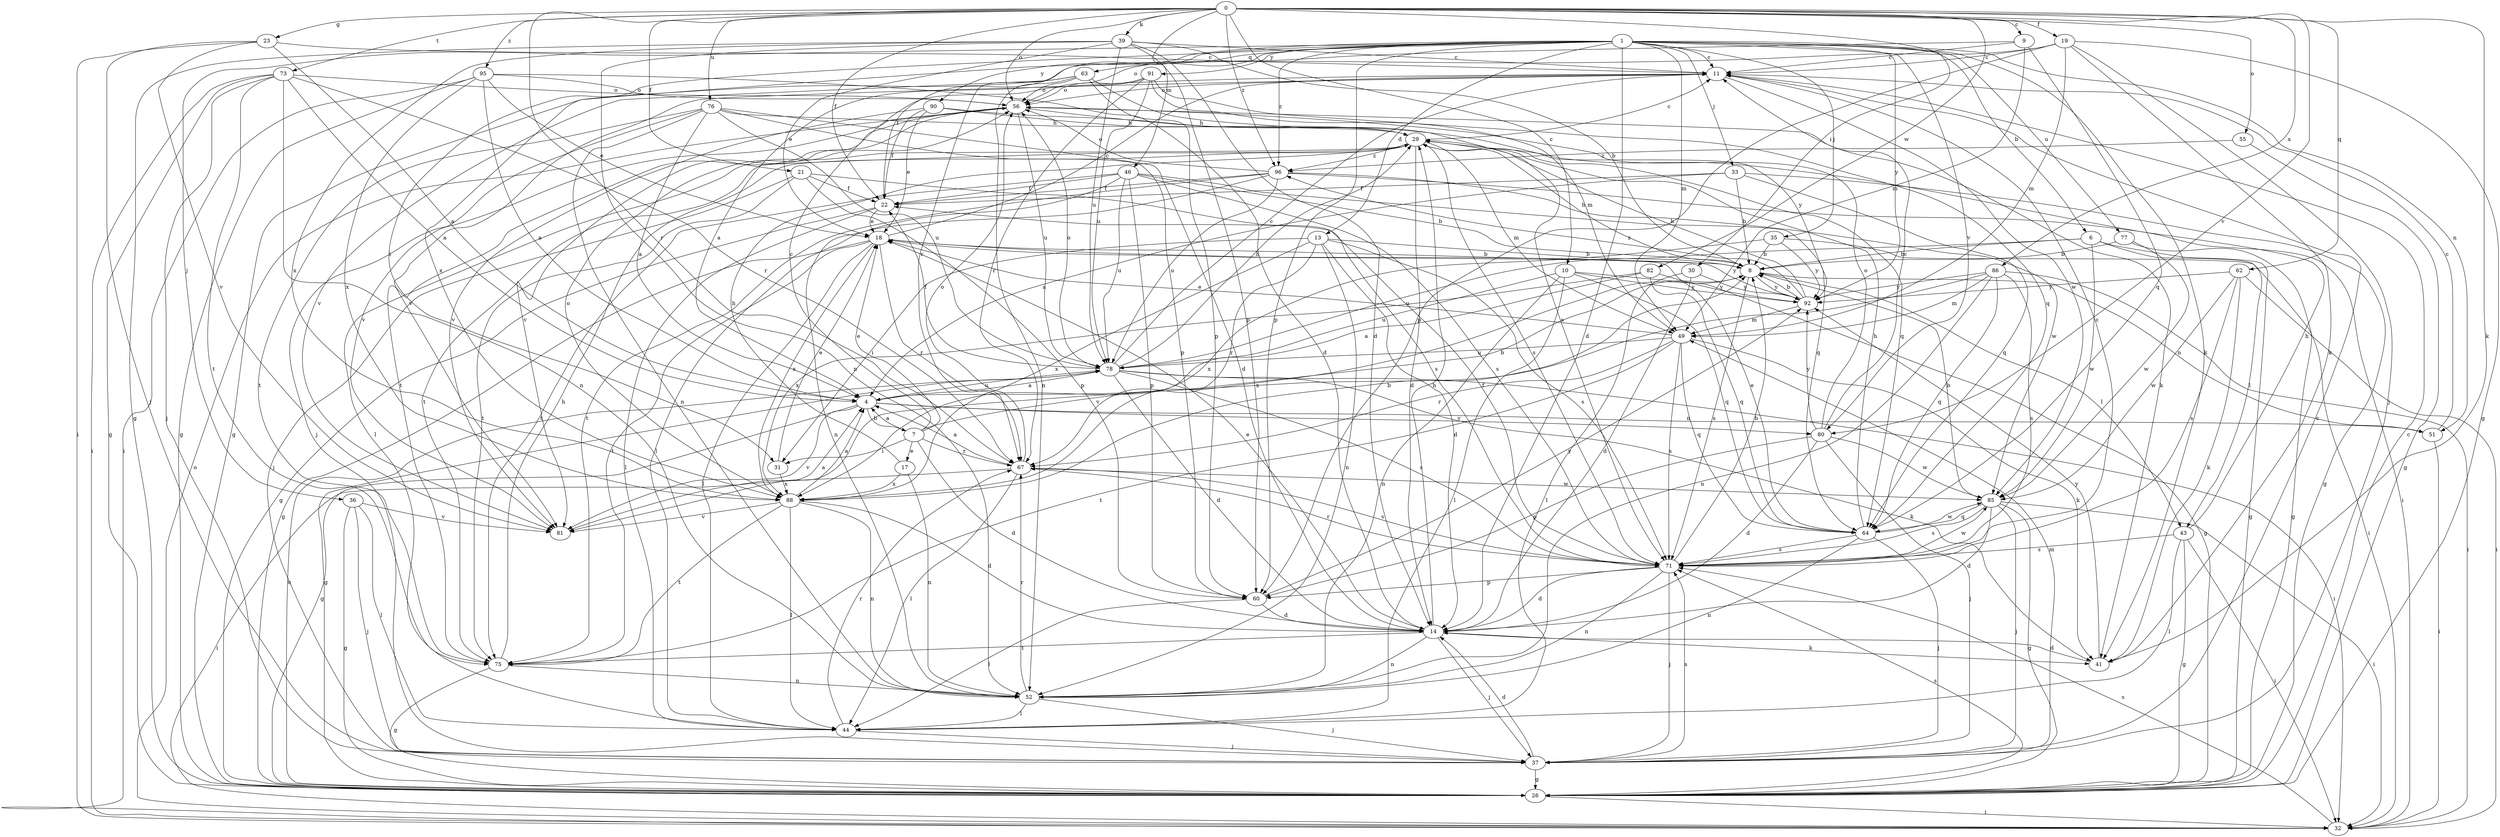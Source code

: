 strict digraph  {
0;
1;
4;
6;
7;
8;
9;
10;
11;
13;
14;
17;
18;
19;
21;
22;
23;
26;
29;
30;
31;
32;
33;
35;
36;
37;
39;
41;
43;
44;
46;
49;
51;
52;
55;
56;
60;
62;
63;
64;
67;
71;
73;
75;
76;
77;
78;
80;
81;
82;
85;
86;
88;
90;
91;
92;
95;
96;
0 -> 9  [label=c];
0 -> 10  [label=c];
0 -> 19  [label=f];
0 -> 21  [label=f];
0 -> 22  [label=f];
0 -> 23  [label=g];
0 -> 30  [label=i];
0 -> 39  [label=k];
0 -> 41  [label=k];
0 -> 46  [label=m];
0 -> 55  [label=o];
0 -> 56  [label=o];
0 -> 62  [label=q];
0 -> 67  [label=r];
0 -> 73  [label=t];
0 -> 76  [label=u];
0 -> 80  [label=v];
0 -> 82  [label=w];
0 -> 86  [label=x];
0 -> 95  [label=z];
0 -> 96  [label=z];
1 -> 6  [label=b];
1 -> 11  [label=c];
1 -> 13  [label=d];
1 -> 14  [label=d];
1 -> 31  [label=i];
1 -> 33  [label=j];
1 -> 35  [label=j];
1 -> 36  [label=j];
1 -> 41  [label=k];
1 -> 49  [label=m];
1 -> 51  [label=n];
1 -> 56  [label=o];
1 -> 60  [label=p];
1 -> 63  [label=q];
1 -> 67  [label=r];
1 -> 77  [label=u];
1 -> 80  [label=v];
1 -> 90  [label=y];
1 -> 91  [label=y];
1 -> 92  [label=y];
1 -> 96  [label=z];
4 -> 7  [label=b];
4 -> 26  [label=g];
4 -> 51  [label=n];
4 -> 78  [label=u];
4 -> 80  [label=v];
4 -> 81  [label=v];
6 -> 8  [label=b];
6 -> 26  [label=g];
6 -> 43  [label=l];
6 -> 78  [label=u];
6 -> 85  [label=w];
7 -> 4  [label=a];
7 -> 8  [label=b];
7 -> 11  [label=c];
7 -> 14  [label=d];
7 -> 17  [label=e];
7 -> 18  [label=e];
7 -> 31  [label=i];
7 -> 67  [label=r];
8 -> 29  [label=h];
8 -> 43  [label=l];
8 -> 51  [label=n];
8 -> 71  [label=s];
8 -> 88  [label=x];
8 -> 92  [label=y];
9 -> 11  [label=c];
9 -> 22  [label=f];
9 -> 49  [label=m];
9 -> 64  [label=q];
10 -> 26  [label=g];
10 -> 44  [label=l];
10 -> 52  [label=n];
10 -> 64  [label=q];
10 -> 78  [label=u];
10 -> 92  [label=y];
11 -> 56  [label=o];
11 -> 81  [label=v];
11 -> 85  [label=w];
13 -> 8  [label=b];
13 -> 14  [label=d];
13 -> 31  [label=i];
13 -> 52  [label=n];
13 -> 67  [label=r];
13 -> 71  [label=s];
13 -> 88  [label=x];
14 -> 18  [label=e];
14 -> 29  [label=h];
14 -> 37  [label=j];
14 -> 41  [label=k];
14 -> 52  [label=n];
14 -> 75  [label=t];
17 -> 29  [label=h];
17 -> 52  [label=n];
17 -> 88  [label=x];
18 -> 8  [label=b];
18 -> 11  [label=c];
18 -> 26  [label=g];
18 -> 44  [label=l];
18 -> 67  [label=r];
18 -> 75  [label=t];
18 -> 88  [label=x];
18 -> 92  [label=y];
19 -> 11  [label=c];
19 -> 26  [label=g];
19 -> 37  [label=j];
19 -> 41  [label=k];
19 -> 49  [label=m];
19 -> 60  [label=p];
19 -> 88  [label=x];
21 -> 22  [label=f];
21 -> 37  [label=j];
21 -> 60  [label=p];
21 -> 71  [label=s];
21 -> 75  [label=t];
22 -> 18  [label=e];
22 -> 26  [label=g];
22 -> 44  [label=l];
23 -> 4  [label=a];
23 -> 11  [label=c];
23 -> 32  [label=i];
23 -> 37  [label=j];
23 -> 81  [label=v];
26 -> 11  [label=c];
26 -> 32  [label=i];
26 -> 71  [label=s];
26 -> 78  [label=u];
29 -> 11  [label=c];
29 -> 14  [label=d];
29 -> 44  [label=l];
29 -> 49  [label=m];
29 -> 64  [label=q];
29 -> 71  [label=s];
29 -> 75  [label=t];
29 -> 96  [label=z];
30 -> 14  [label=d];
30 -> 44  [label=l];
30 -> 92  [label=y];
31 -> 18  [label=e];
31 -> 88  [label=x];
32 -> 56  [label=o];
32 -> 71  [label=s];
33 -> 4  [label=a];
33 -> 8  [label=b];
33 -> 22  [label=f];
33 -> 26  [label=g];
33 -> 64  [label=q];
35 -> 8  [label=b];
35 -> 32  [label=i];
35 -> 88  [label=x];
35 -> 92  [label=y];
36 -> 26  [label=g];
36 -> 37  [label=j];
36 -> 44  [label=l];
36 -> 81  [label=v];
37 -> 11  [label=c];
37 -> 14  [label=d];
37 -> 26  [label=g];
37 -> 49  [label=m];
37 -> 71  [label=s];
39 -> 8  [label=b];
39 -> 11  [label=c];
39 -> 14  [label=d];
39 -> 18  [label=e];
39 -> 26  [label=g];
39 -> 52  [label=n];
39 -> 60  [label=p];
39 -> 78  [label=u];
39 -> 88  [label=x];
41 -> 14  [label=d];
41 -> 92  [label=y];
43 -> 26  [label=g];
43 -> 29  [label=h];
43 -> 32  [label=i];
43 -> 44  [label=l];
43 -> 71  [label=s];
44 -> 37  [label=j];
44 -> 67  [label=r];
46 -> 8  [label=b];
46 -> 22  [label=f];
46 -> 52  [label=n];
46 -> 60  [label=p];
46 -> 64  [label=q];
46 -> 71  [label=s];
46 -> 75  [label=t];
46 -> 78  [label=u];
49 -> 18  [label=e];
49 -> 41  [label=k];
49 -> 64  [label=q];
49 -> 67  [label=r];
49 -> 71  [label=s];
49 -> 75  [label=t];
49 -> 78  [label=u];
51 -> 11  [label=c];
51 -> 32  [label=i];
52 -> 37  [label=j];
52 -> 44  [label=l];
52 -> 67  [label=r];
55 -> 26  [label=g];
55 -> 96  [label=z];
56 -> 29  [label=h];
56 -> 37  [label=j];
56 -> 41  [label=k];
56 -> 75  [label=t];
56 -> 78  [label=u];
56 -> 81  [label=v];
60 -> 14  [label=d];
60 -> 44  [label=l];
60 -> 92  [label=y];
62 -> 32  [label=i];
62 -> 41  [label=k];
62 -> 71  [label=s];
62 -> 85  [label=w];
62 -> 92  [label=y];
63 -> 26  [label=g];
63 -> 52  [label=n];
63 -> 56  [label=o];
63 -> 60  [label=p];
63 -> 71  [label=s];
63 -> 81  [label=v];
64 -> 18  [label=e];
64 -> 29  [label=h];
64 -> 37  [label=j];
64 -> 52  [label=n];
64 -> 71  [label=s];
64 -> 85  [label=w];
67 -> 4  [label=a];
67 -> 32  [label=i];
67 -> 44  [label=l];
67 -> 56  [label=o];
67 -> 71  [label=s];
67 -> 85  [label=w];
71 -> 8  [label=b];
71 -> 11  [label=c];
71 -> 14  [label=d];
71 -> 22  [label=f];
71 -> 37  [label=j];
71 -> 52  [label=n];
71 -> 60  [label=p];
71 -> 67  [label=r];
71 -> 85  [label=w];
73 -> 4  [label=a];
73 -> 26  [label=g];
73 -> 32  [label=i];
73 -> 37  [label=j];
73 -> 52  [label=n];
73 -> 56  [label=o];
73 -> 67  [label=r];
73 -> 75  [label=t];
75 -> 26  [label=g];
75 -> 29  [label=h];
75 -> 52  [label=n];
76 -> 4  [label=a];
76 -> 14  [label=d];
76 -> 29  [label=h];
76 -> 52  [label=n];
76 -> 60  [label=p];
76 -> 75  [label=t];
76 -> 78  [label=u];
76 -> 81  [label=v];
77 -> 8  [label=b];
77 -> 26  [label=g];
77 -> 85  [label=w];
78 -> 4  [label=a];
78 -> 11  [label=c];
78 -> 14  [label=d];
78 -> 22  [label=f];
78 -> 26  [label=g];
78 -> 29  [label=h];
78 -> 32  [label=i];
78 -> 41  [label=k];
78 -> 56  [label=o];
78 -> 71  [label=s];
80 -> 11  [label=c];
80 -> 14  [label=d];
80 -> 37  [label=j];
80 -> 56  [label=o];
80 -> 60  [label=p];
80 -> 85  [label=w];
80 -> 92  [label=y];
81 -> 4  [label=a];
82 -> 4  [label=a];
82 -> 64  [label=q];
82 -> 88  [label=x];
82 -> 92  [label=y];
85 -> 8  [label=b];
85 -> 14  [label=d];
85 -> 26  [label=g];
85 -> 32  [label=i];
85 -> 37  [label=j];
85 -> 64  [label=q];
85 -> 71  [label=s];
86 -> 32  [label=i];
86 -> 49  [label=m];
86 -> 52  [label=n];
86 -> 64  [label=q];
86 -> 71  [label=s];
86 -> 81  [label=v];
86 -> 92  [label=y];
88 -> 4  [label=a];
88 -> 8  [label=b];
88 -> 14  [label=d];
88 -> 44  [label=l];
88 -> 52  [label=n];
88 -> 56  [label=o];
88 -> 75  [label=t];
88 -> 81  [label=v];
90 -> 18  [label=e];
90 -> 22  [label=f];
90 -> 29  [label=h];
90 -> 81  [label=v];
90 -> 92  [label=y];
91 -> 4  [label=a];
91 -> 49  [label=m];
91 -> 56  [label=o];
91 -> 64  [label=q];
91 -> 67  [label=r];
91 -> 78  [label=u];
92 -> 8  [label=b];
92 -> 29  [label=h];
92 -> 49  [label=m];
92 -> 96  [label=z];
95 -> 4  [label=a];
95 -> 14  [label=d];
95 -> 18  [label=e];
95 -> 26  [label=g];
95 -> 32  [label=i];
95 -> 56  [label=o];
95 -> 88  [label=x];
96 -> 22  [label=f];
96 -> 32  [label=i];
96 -> 44  [label=l];
96 -> 56  [label=o];
96 -> 75  [label=t];
96 -> 78  [label=u];
96 -> 85  [label=w];
}
